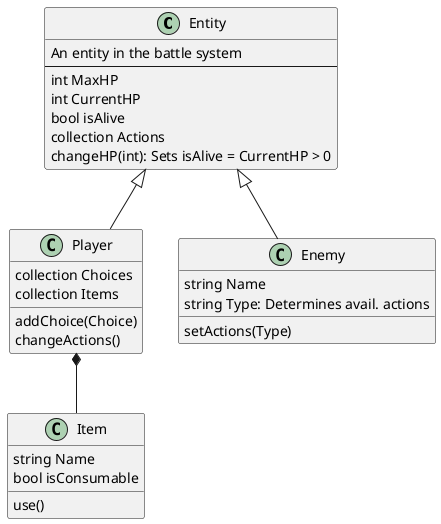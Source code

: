 @startuml Entities

/'==================
= Work in Progress =
=================='/

/'=========
= Classes =
========='/

class Entity {
    An entity in the battle system
    --
    int MaxHP
    int CurrentHP
    bool isAlive
    collection Actions
    changeHP(int): Sets isAlive = CurrentHP > 0
}

class Player {
    collection Choices
    collection Items
    addChoice(Choice)
    changeActions()
}

class Enemy {
    string Name
    string Type: Determines avail. actions
    setActions(Type)
}



class Item {
    string Name
    bool isConsumable
    use()
}




/'=============
= Connections =
============='/

Entity <|-- Player
Entity <|-- Enemy
Player *-- Item

@enduml